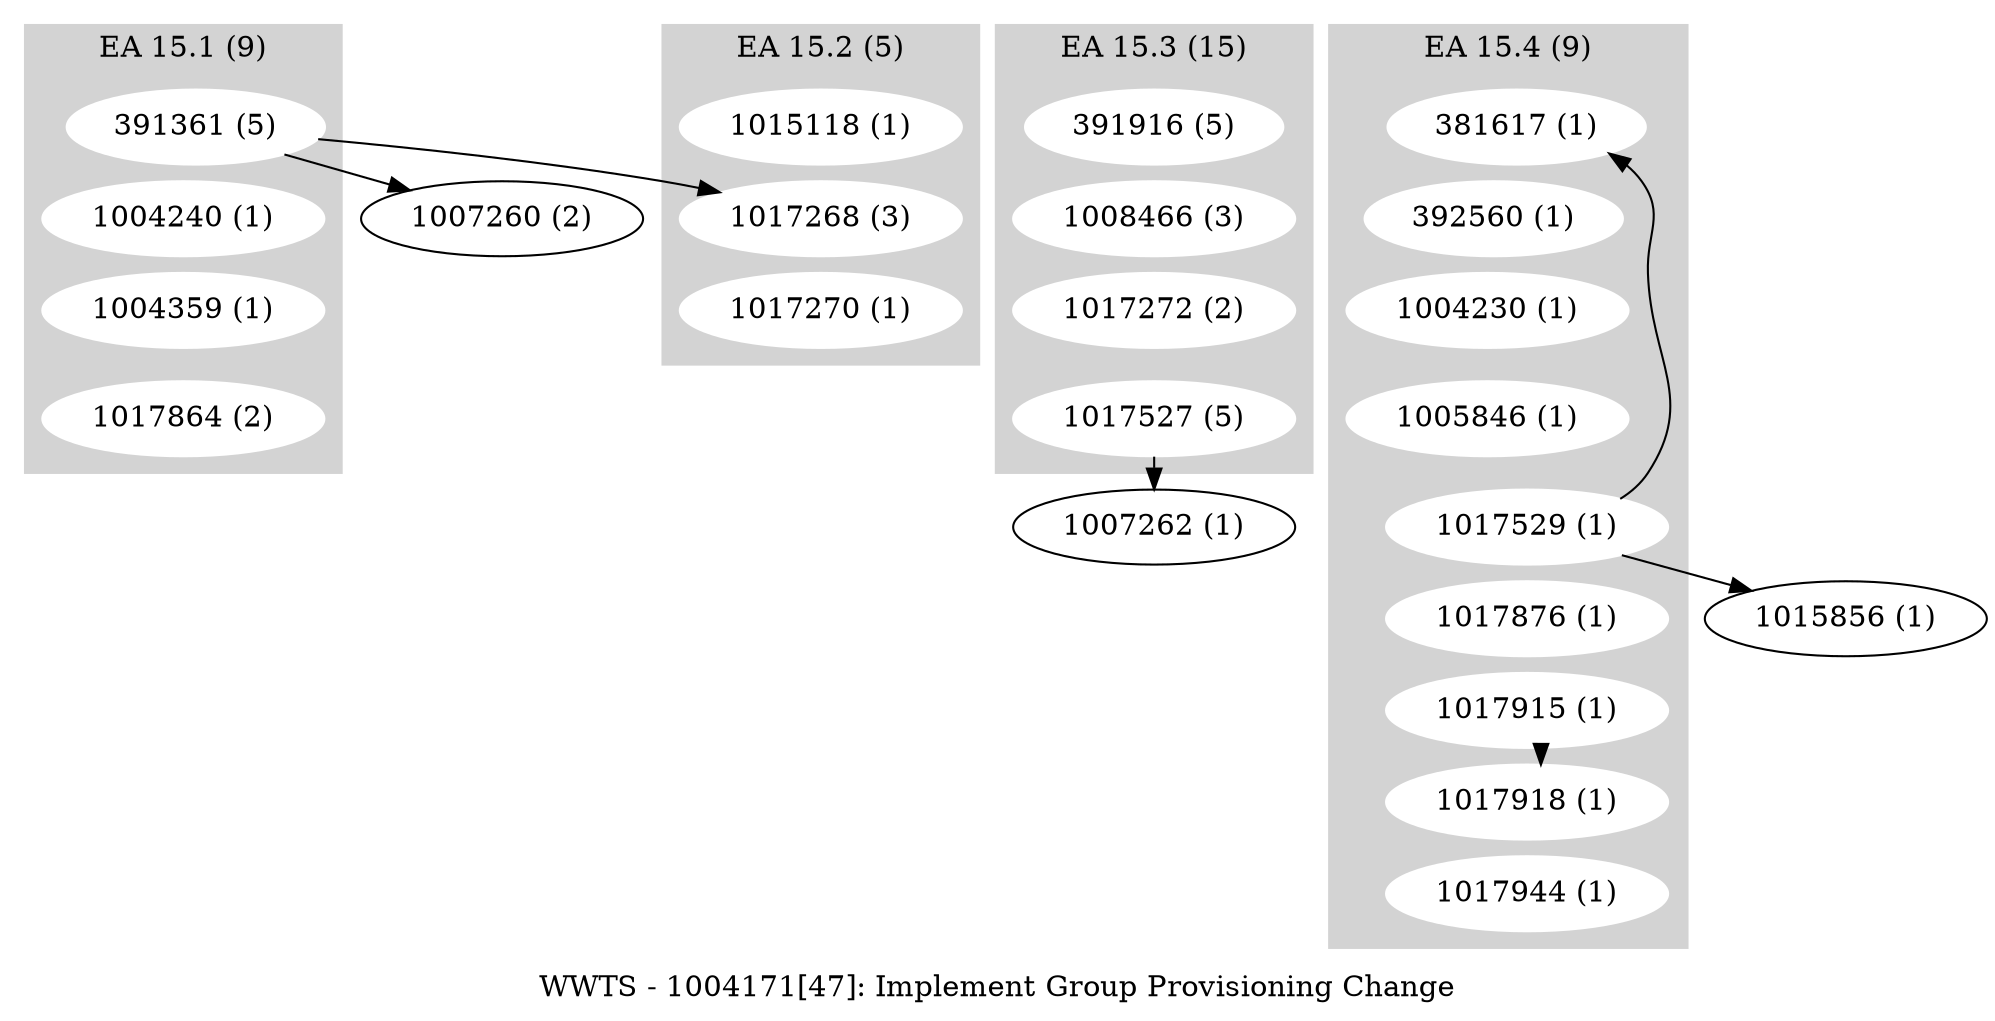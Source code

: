 digraph G {
    label = "WWTS - 1004171[47]: Implement Group Provisioning Change";
    ranksep = .1
    subgraph cluster_1 {
        style=filled;
        color=lightgrey;
        node [style=filled,color=white];
        "391361 (5)" ->       
        "1004240 (1)" ->       
        "1004359 (1)" ->       
        "1017864 (2)"
        [style=invis];
        label = "EA 15.1 (9)";
    }
    subgraph cluster_2 {
        style=filled;
        color=lightgrey;
        node [style=filled,color=white];
        "1015118 (1)" ->       
        "1017268 (3)" ->       
        "1017270 (1)"
        [style=invis];
        label = "EA 15.2 (5)";
    }
    subgraph cluster_3 {
        style=filled;
        color=lightgrey;
        node [style=filled,color=white];
        "391916 (5)" ->       
        "1008466 (3)" ->       
        "1017272 (2)" ->       
        "1017527 (5)"
        [style=invis];
        label = "EA 15.3 (15)";
    }
    subgraph cluster_4 {
        style=filled;
        color=lightgrey;
        node [style=filled,color=white];
        "381617 (1)" ->       
        "392560 (1)" ->       
        "1004230 (1)" ->       
        "1005846 (1)" ->       
        "1017529 (1)" ->       
        "1017876 (1)" ->       
        "1017915 (1)" ->       
        "1017918 (1)" ->       
        "1017944 (1)"
        [style=invis];
        label = "EA 15.4 (9)";
    }
    "1017915 (1)" -> "1017918 (1)";
    "1017529 (1)" -> "381617 (1)";
    "1017529 (1)" -> "1015856 (1)";
    "1017527 (5)" -> "1007262 (1)";
    "391361 (5)" -> "1017268 (3)";
    "391361 (5)" -> "1007260 (2)";
}

